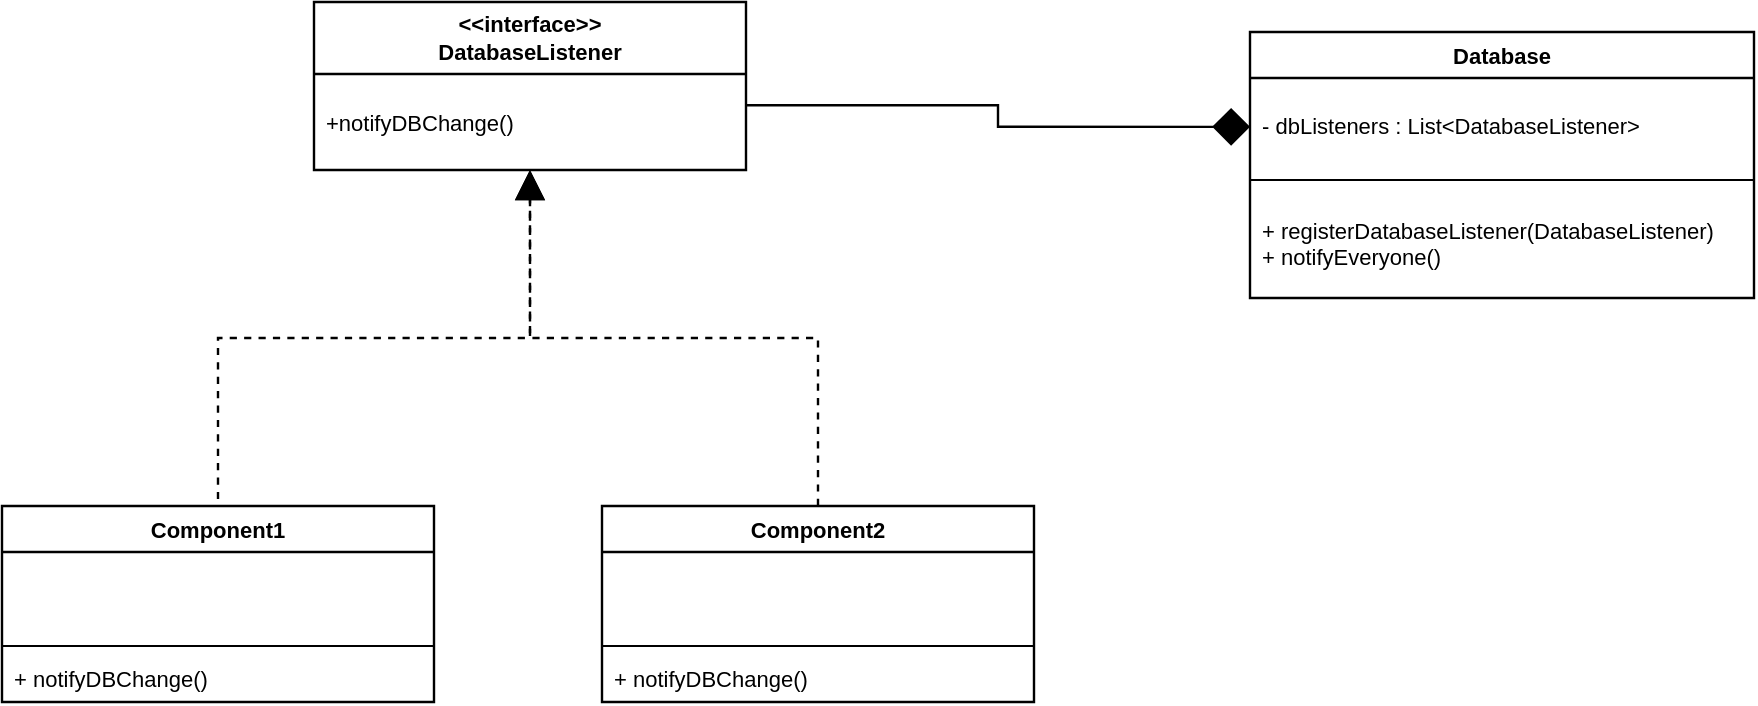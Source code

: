 <mxfile version="12.4.2" type="device" pages="3"><diagram id="uiFntC7WHAnsAFo1hs8T" name="Example 1"><mxGraphModel dx="1086" dy="816" grid="1" gridSize="10" guides="1" tooltips="1" connect="1" arrows="1" fold="1" page="1" pageScale="1" pageWidth="850" pageHeight="1100" math="0" shadow="0"><root><mxCell id="0"/><mxCell id="1" parent="0"/><mxCell id="-M2St7AmsuuIEYi_vP3I-1" value="Database" style="html=1;whiteSpace=wrap;swimlane;childLayout=stackLayout;horizontal=1;startSize=26;horizontalStack=0;resizeParent=1;resizeParentMax=0;resizeLast=0;collapsible=1;marginBottom=0;swimlaneFillColor=#ffffff;startSize=23;fontSize=11;fontColor=#000000;spacing=0;strokeOpacity=100;strokeWidth=1.2;" vertex="1" parent="1"><mxGeometry x="684" y="63" width="252" height="133" as="geometry"/></mxCell><mxCell id="-M2St7AmsuuIEYi_vP3I-2" value="- dbListeners : List&lt;DatabaseListener&gt;" style="part=1;resizeHeight=0;strokeColor=none;fillColor=none;align=left;verticalAlign=middle;spacingLeft=4;spacingRight=4;overflow=hidden;rotatable=0;points=[[0,0.5],[1,0.5]];portConstraint=eastwest;swimlaneFillColor=#ffffff;strokeOpacity=100;fontSize=11;fontColor=#000000;" vertex="1" parent="-M2St7AmsuuIEYi_vP3I-1"><mxGeometry y="23" width="252" height="47" as="geometry"/></mxCell><mxCell id="-M2St7AmsuuIEYi_vP3I-3" value="" style="line;strokeWidth=1;fillColor=none;align=left;verticalAlign=middle;spacingTop=-1;spacingLeft=3;spacingRight=3;rotatable=0;labelPosition=right;points=[];portConstraint=eastwest;" vertex="1" parent="-M2St7AmsuuIEYi_vP3I-1"><mxGeometry y="70" width="252" height="8" as="geometry"/></mxCell><mxCell id="-M2St7AmsuuIEYi_vP3I-4" value="+ registerDatabaseListener(DatabaseListener)&#10;+ notifyEveryone()" style="part=1;resizeHeight=0;strokeColor=none;fillColor=none;align=left;verticalAlign=middle;spacingLeft=4;spacingRight=4;overflow=hidden;rotatable=0;points=[[0,0.5],[1,0.5]];portConstraint=eastwest;swimlaneFillColor=#ffffff;strokeOpacity=100;fontSize=11;fontColor=#000000;" vertex="1" parent="-M2St7AmsuuIEYi_vP3I-1"><mxGeometry y="78" width="252" height="55" as="geometry"/></mxCell><mxCell id="-M2St7AmsuuIEYi_vP3I-5" value="Component1" style="html=1;whiteSpace=wrap;swimlane;childLayout=stackLayout;horizontal=1;startSize=26;horizontalStack=0;resizeParent=1;resizeParentMax=0;resizeLast=0;collapsible=1;marginBottom=0;swimlaneFillColor=#ffffff;startSize=23;fontSize=11;fontColor=#000000;spacing=0;strokeOpacity=100;strokeWidth=1.2;" vertex="1" parent="1"><mxGeometry x="60" y="300" width="216" height="98" as="geometry"/></mxCell><mxCell id="-M2St7AmsuuIEYi_vP3I-6" value="" style="part=1;resizeHeight=0;strokeColor=none;fillColor=none;align=left;verticalAlign=middle;spacingLeft=4;spacingRight=4;overflow=hidden;rotatable=0;points=[[0,0.5],[1,0.5]];portConstraint=eastwest;swimlaneFillColor=#ffffff;strokeOpacity=100;fontSize=11;" vertex="1" parent="-M2St7AmsuuIEYi_vP3I-5"><mxGeometry y="23" width="216" height="43" as="geometry"/></mxCell><mxCell id="-M2St7AmsuuIEYi_vP3I-7" value="" style="line;strokeWidth=1;fillColor=none;align=left;verticalAlign=middle;spacingTop=-1;spacingLeft=3;spacingRight=3;rotatable=0;labelPosition=right;points=[];portConstraint=eastwest;" vertex="1" parent="-M2St7AmsuuIEYi_vP3I-5"><mxGeometry y="66" width="216" height="8" as="geometry"/></mxCell><mxCell id="-M2St7AmsuuIEYi_vP3I-8" value="+ notifyDBChange()" style="part=1;resizeHeight=0;strokeColor=none;fillColor=none;align=left;verticalAlign=middle;spacingLeft=4;spacingRight=4;overflow=hidden;rotatable=0;points=[[0,0.5],[1,0.5]];portConstraint=eastwest;swimlaneFillColor=#ffffff;strokeOpacity=100;fontSize=11;fontColor=#000000;" vertex="1" parent="-M2St7AmsuuIEYi_vP3I-5"><mxGeometry y="74" width="216" height="24" as="geometry"/></mxCell><mxCell id="-M2St7AmsuuIEYi_vP3I-9" value="Component2" style="html=1;whiteSpace=wrap;swimlane;childLayout=stackLayout;horizontal=1;startSize=26;horizontalStack=0;resizeParent=1;resizeParentMax=0;resizeLast=0;collapsible=1;marginBottom=0;swimlaneFillColor=#ffffff;startSize=23;fontSize=11;fontColor=#000000;spacing=0;strokeOpacity=100;strokeWidth=1.2;" vertex="1" parent="1"><mxGeometry x="360" y="300" width="216" height="98" as="geometry"/></mxCell><mxCell id="-M2St7AmsuuIEYi_vP3I-10" value="" style="part=1;resizeHeight=0;strokeColor=none;fillColor=none;align=left;verticalAlign=middle;spacingLeft=4;spacingRight=4;overflow=hidden;rotatable=0;points=[[0,0.5],[1,0.5]];portConstraint=eastwest;swimlaneFillColor=#ffffff;strokeOpacity=100;fontSize=11;" vertex="1" parent="-M2St7AmsuuIEYi_vP3I-9"><mxGeometry y="23" width="216" height="43" as="geometry"/></mxCell><mxCell id="-M2St7AmsuuIEYi_vP3I-11" value="" style="line;strokeWidth=1;fillColor=none;align=left;verticalAlign=middle;spacingTop=-1;spacingLeft=3;spacingRight=3;rotatable=0;labelPosition=right;points=[];portConstraint=eastwest;" vertex="1" parent="-M2St7AmsuuIEYi_vP3I-9"><mxGeometry y="66" width="216" height="8" as="geometry"/></mxCell><mxCell id="-M2St7AmsuuIEYi_vP3I-12" value="+ notifyDBChange()" style="part=1;resizeHeight=0;strokeColor=none;fillColor=none;align=left;verticalAlign=middle;spacingLeft=4;spacingRight=4;overflow=hidden;rotatable=0;points=[[0,0.5],[1,0.5]];portConstraint=eastwest;swimlaneFillColor=#ffffff;strokeOpacity=100;fontSize=11;fontColor=#000000;" vertex="1" parent="-M2St7AmsuuIEYi_vP3I-9"><mxGeometry y="74" width="216" height="24" as="geometry"/></mxCell><mxCell id="-M2St7AmsuuIEYi_vP3I-13" value="&amp;lt;&amp;lt;interface&amp;gt;&amp;gt;&#10;DatabaseListener" style="html=1;whiteSpace=wrap;swimlane;childLayout=stackLayout;horizontal=1;startSize=26;horizontalStack=0;resizeParent=1;resizeParentMax=0;resizeLast=0;collapsible=1;marginBottom=0;swimlaneFillColor=#ffffff;startSize=36;fontSize=11;fontStyle=1;spacing=0;strokeOpacity=100;strokeWidth=1.2;" vertex="1" parent="1"><mxGeometry x="216" y="48" width="216" height="84" as="geometry"/></mxCell><mxCell id="-M2St7AmsuuIEYi_vP3I-14" value="+notifyDBChange()" style="part=1;resizeHeight=0;strokeColor=none;fillColor=none;align=left;verticalAlign=middle;spacingLeft=4;spacingRight=4;overflow=hidden;rotatable=0;points=[[0,0.5],[1,0.5]];portConstraint=eastwest;swimlaneFillColor=#ffffff;strokeOpacity=100;fontSize=11;fontColor=#000000;" vertex="1" parent="-M2St7AmsuuIEYi_vP3I-13"><mxGeometry y="36" width="216" height="48" as="geometry"/></mxCell><mxCell id="-M2St7AmsuuIEYi_vP3I-15" value="" style="html=1;jettySize=18;fontSize=11;strokeWidth=1.2;rounded=1;arcSize=0;edgeStyle=orthogonalEdgeStyle;startArrow=block;endFill=0;startSize=12;endArrow=none;exitX=0.5;exitY=1.006;exitPerimeter=1;entryX=0.5;entryY=-0.006;entryPerimeter=1;dashed=1;" edge="1" parent="1" source="-M2St7AmsuuIEYi_vP3I-13" target="-M2St7AmsuuIEYi_vP3I-5"><mxGeometry width="100" height="100" relative="1" as="geometry"/></mxCell><mxCell id="-M2St7AmsuuIEYi_vP3I-16" value="" style="html=1;jettySize=18;fontSize=11;strokeWidth=1.2;rounded=1;arcSize=0;edgeStyle=orthogonalEdgeStyle;startArrow=none;endArrow=block;endFill=0;endSize=12;exitX=0.5;exitY=-0.006;exitPerimeter=1;entryX=0.5;entryY=1.006;entryPerimeter=1;dashed=1;" edge="1" parent="1" source="-M2St7AmsuuIEYi_vP3I-9" target="-M2St7AmsuuIEYi_vP3I-13"><mxGeometry width="100" height="100" relative="1" as="geometry"/></mxCell><mxCell id="-M2St7AmsuuIEYi_vP3I-17" value="" style="html=1;jettySize=18;fontSize=11;strokeWidth=1.2;rounded=1;arcSize=0;edgeStyle=orthogonalEdgeStyle;startArrow=diamond;endFill=1;startSize=16;endArrow=none;exitX=-0.002;exitY=0.356;exitPerimeter=1;entryX=1.003;entryY=0.615;entryPerimeter=1;" edge="1" parent="1" source="-M2St7AmsuuIEYi_vP3I-1" target="-M2St7AmsuuIEYi_vP3I-13"><mxGeometry width="100" height="100" relative="1" as="geometry"/></mxCell></root></mxGraphModel></diagram><diagram id="-BlrFabC1SHJUY4Ds6NH" name="Example 2"><mxGraphModel dx="1086" dy="816" grid="1" gridSize="10" guides="1" tooltips="1" connect="1" arrows="1" fold="1" page="1" pageScale="1" pageWidth="850" pageHeight="1100" math="0" shadow="0"><root><mxCell id="EAYVR0A-JNJ2YP5VVvf6-0"/><mxCell id="EAYVR0A-JNJ2YP5VVvf6-1" parent="EAYVR0A-JNJ2YP5VVvf6-0"/><mxCell id="EAYVR0A-JNJ2YP5VVvf6-2" value="Presenter" style="html=1;whiteSpace=wrap;swimlane;childLayout=stackLayout;horizontal=1;startSize=26;horizontalStack=0;resizeParent=1;resizeParentMax=0;resizeLast=0;collapsible=1;marginBottom=0;swimlaneFillColor=#ffffff;startSize=23;fontSize=11;fontColor=#000000;spacing=0;strokeOpacity=100;strokeWidth=1.2;" vertex="1" parent="EAYVR0A-JNJ2YP5VVvf6-1"><mxGeometry x="420" y="108" width="216" height="86" as="geometry"/></mxCell><mxCell id="EAYVR0A-JNJ2YP5VVvf6-3" value="" style="part=1;resizeHeight=0;strokeColor=none;fillColor=none;align=left;verticalAlign=middle;spacingLeft=4;spacingRight=4;overflow=hidden;rotatable=0;points=[[0,0.5],[1,0.5]];portConstraint=eastwest;swimlaneFillColor=#ffffff;strokeOpacity=100;fontSize=11;" vertex="1" parent="EAYVR0A-JNJ2YP5VVvf6-2"><mxGeometry y="23" width="216" height="40" as="geometry"/></mxCell><mxCell id="EAYVR0A-JNJ2YP5VVvf6-4" value="" style="line;strokeWidth=1;fillColor=none;align=left;verticalAlign=middle;spacingTop=-1;spacingLeft=3;spacingRight=3;rotatable=0;labelPosition=right;points=[];portConstraint=eastwest;" vertex="1" parent="EAYVR0A-JNJ2YP5VVvf6-2"><mxGeometry y="63" width="216" height="8" as="geometry"/></mxCell><mxCell id="EAYVR0A-JNJ2YP5VVvf6-5" value="+ notify()" style="part=1;resizeHeight=0;strokeColor=none;fillColor=none;align=left;verticalAlign=middle;spacingLeft=4;spacingRight=4;overflow=hidden;rotatable=0;points=[[0,0.5],[1,0.5]];portConstraint=eastwest;swimlaneFillColor=#ffffff;strokeOpacity=100;fontSize=11;fontColor=#000000;" vertex="1" parent="EAYVR0A-JNJ2YP5VVvf6-2"><mxGeometry y="71" width="216" height="15" as="geometry"/></mxCell><mxCell id="EAYVR0A-JNJ2YP5VVvf6-6" value="View" style="html=1;whiteSpace=wrap;swimlane;childLayout=stackLayout;horizontal=1;startSize=26;horizontalStack=0;resizeParent=1;resizeParentMax=0;resizeLast=0;collapsible=1;marginBottom=0;swimlaneFillColor=#ffffff;startSize=23;fontSize=11;fontColor=#000000;spacing=0;strokeOpacity=100;strokeWidth=1.2;" vertex="1" parent="EAYVR0A-JNJ2YP5VVvf6-1"><mxGeometry x="756" y="240" width="216" height="133" as="geometry"/></mxCell><mxCell id="EAYVR0A-JNJ2YP5VVvf6-7" value="" style="part=1;resizeHeight=0;strokeColor=none;fillColor=none;align=left;verticalAlign=middle;spacingLeft=4;spacingRight=4;overflow=hidden;rotatable=0;points=[[0,0.5],[1,0.5]];portConstraint=eastwest;swimlaneFillColor=#ffffff;strokeOpacity=100;fontSize=11;" vertex="1" parent="EAYVR0A-JNJ2YP5VVvf6-6"><mxGeometry y="23" width="216" height="61" as="geometry"/></mxCell><mxCell id="EAYVR0A-JNJ2YP5VVvf6-8" value="" style="line;strokeWidth=1;fillColor=none;align=left;verticalAlign=middle;spacingTop=-1;spacingLeft=3;spacingRight=3;rotatable=0;labelPosition=right;points=[];portConstraint=eastwest;" vertex="1" parent="EAYVR0A-JNJ2YP5VVvf6-6"><mxGeometry y="84" width="216" height="8" as="geometry"/></mxCell><mxCell id="EAYVR0A-JNJ2YP5VVvf6-9" value="" style="part=1;resizeHeight=0;strokeColor=none;fillColor=none;align=left;verticalAlign=middle;spacingLeft=4;spacingRight=4;overflow=hidden;rotatable=0;points=[[0,0.5],[1,0.5]];portConstraint=eastwest;swimlaneFillColor=#ffffff;strokeOpacity=100;fontSize=11;" vertex="1" parent="EAYVR0A-JNJ2YP5VVvf6-6"><mxGeometry y="92" width="216" height="41" as="geometry"/></mxCell><mxCell id="EAYVR0A-JNJ2YP5VVvf6-10" value="Model" style="html=1;whiteSpace=wrap;swimlane;childLayout=stackLayout;horizontal=1;startSize=26;horizontalStack=0;resizeParent=1;resizeParentMax=0;resizeLast=0;collapsible=1;marginBottom=0;swimlaneFillColor=#ffffff;startSize=23;fontSize=11;fontColor=#000000;spacing=0;strokeOpacity=100;strokeWidth=1.2;" vertex="1" parent="EAYVR0A-JNJ2YP5VVvf6-1"><mxGeometry x="60" y="240" width="216" height="133" as="geometry"/></mxCell><mxCell id="EAYVR0A-JNJ2YP5VVvf6-11" value="- observers : List&lt;Observer&gt;" style="part=1;resizeHeight=0;strokeColor=none;fillColor=none;align=left;verticalAlign=middle;spacingLeft=4;spacingRight=4;overflow=hidden;rotatable=0;points=[[0,0.5],[1,0.5]];portConstraint=eastwest;swimlaneFillColor=#ffffff;strokeOpacity=100;fontSize=11;fontColor=#000000;" vertex="1" parent="EAYVR0A-JNJ2YP5VVvf6-10"><mxGeometry y="23" width="216" height="47" as="geometry"/></mxCell><mxCell id="EAYVR0A-JNJ2YP5VVvf6-12" value="" style="line;strokeWidth=1;fillColor=none;align=left;verticalAlign=middle;spacingTop=-1;spacingLeft=3;spacingRight=3;rotatable=0;labelPosition=right;points=[];portConstraint=eastwest;" vertex="1" parent="EAYVR0A-JNJ2YP5VVvf6-10"><mxGeometry y="70" width="216" height="8" as="geometry"/></mxCell><mxCell id="EAYVR0A-JNJ2YP5VVvf6-13" value="+ registerObserver(Observer)&#10;+ notifyAllObservers()" style="part=1;resizeHeight=0;strokeColor=none;fillColor=none;align=left;verticalAlign=middle;spacingLeft=4;spacingRight=4;overflow=hidden;rotatable=0;points=[[0,0.5],[1,0.5]];portConstraint=eastwest;swimlaneFillColor=#ffffff;strokeOpacity=100;fontSize=11;fontColor=#000000;" vertex="1" parent="EAYVR0A-JNJ2YP5VVvf6-10"><mxGeometry y="78" width="216" height="55" as="geometry"/></mxCell><mxCell id="EAYVR0A-JNJ2YP5VVvf6-14" value="&amp;lt;&amp;lt;interface&amp;gt;&amp;gt;&#10;Observer" style="html=1;whiteSpace=wrap;swimlane;childLayout=stackLayout;horizontal=1;startSize=26;horizontalStack=0;resizeParent=1;resizeParentMax=0;resizeLast=0;collapsible=1;marginBottom=0;swimlaneFillColor=#ffffff;startSize=36;fontSize=11;fontStyle=1;spacing=0;strokeOpacity=100;strokeWidth=1.2;" vertex="1" parent="EAYVR0A-JNJ2YP5VVvf6-1"><mxGeometry x="60" y="36" width="216" height="63" as="geometry"/></mxCell><mxCell id="EAYVR0A-JNJ2YP5VVvf6-15" value="+ notify()" style="part=1;resizeHeight=0;strokeColor=none;fillColor=none;align=left;verticalAlign=middle;spacingLeft=4;spacingRight=4;overflow=hidden;rotatable=0;points=[[0,0.5],[1,0.5]];portConstraint=eastwest;swimlaneFillColor=#ffffff;strokeOpacity=100;fontSize=11;fontColor=#000000;" vertex="1" parent="EAYVR0A-JNJ2YP5VVvf6-14"><mxGeometry y="36" width="216" height="27" as="geometry"/></mxCell><mxCell id="EAYVR0A-JNJ2YP5VVvf6-16" value="" style="html=1;jettySize=18;fontSize=11;strokeWidth=1.2;rounded=1;arcSize=0;edgeStyle=orthogonalEdgeStyle;startArrow=diamond;endFill=1;startSize=16;endArrow=none;exitX=-0.003;exitY=0.429;exitPerimeter=1;entryX=1.003;entryY=0.303;entryPerimeter=1;" edge="1" parent="EAYVR0A-JNJ2YP5VVvf6-1" source="EAYVR0A-JNJ2YP5VVvf6-2" target="EAYVR0A-JNJ2YP5VVvf6-10"><mxGeometry width="100" height="100" relative="1" as="geometry"/></mxCell><mxCell id="EAYVR0A-JNJ2YP5VVvf6-17" value="" style="html=1;jettySize=18;fontSize=11;strokeWidth=1.2;rounded=1;arcSize=0;edgeStyle=orthogonalEdgeStyle;startArrow=diamond;endFill=1;startSize=16;endArrow=none;exitX=1.003;exitY=0.396;exitPerimeter=1;entryX=-0.003;entryY=0.314;entryPerimeter=1;" edge="1" parent="EAYVR0A-JNJ2YP5VVvf6-1" source="EAYVR0A-JNJ2YP5VVvf6-2" target="EAYVR0A-JNJ2YP5VVvf6-6"><mxGeometry width="100" height="100" relative="1" as="geometry"/></mxCell><mxCell id="EAYVR0A-JNJ2YP5VVvf6-18" value="" style="html=1;jettySize=18;fontSize=11;strokeWidth=1.2;rounded=1;arcSize=0;edgeStyle=orthogonalEdgeStyle;startArrow=diamond;endFill=1;startSize=16;endArrow=none;exitX=0.5;exitY=-0.004;exitPerimeter=1;entryX=0.5;entryY=1.007;entryPerimeter=1;" edge="1" parent="EAYVR0A-JNJ2YP5VVvf6-1" source="EAYVR0A-JNJ2YP5VVvf6-10" target="EAYVR0A-JNJ2YP5VVvf6-14"><mxGeometry width="100" height="100" relative="1" as="geometry"/></mxCell><mxCell id="EAYVR0A-JNJ2YP5VVvf6-19" value="" style="html=1;jettySize=18;fontSize=11;strokeWidth=1.2;rounded=1;arcSize=0;edgeStyle=orthogonalEdgeStyle;startArrow=none;endArrow=block;endFill=0;endSize=12;exitX=0.5;exitY=-0.006;exitPerimeter=1;entryX=1.003;entryY=0.5;entryPerimeter=1;dashed=1;" edge="1" parent="EAYVR0A-JNJ2YP5VVvf6-1" source="EAYVR0A-JNJ2YP5VVvf6-2" target="EAYVR0A-JNJ2YP5VVvf6-14"><mxGeometry width="100" height="100" relative="1" as="geometry"/></mxCell></root></mxGraphModel></diagram><diagram id="SPnI-av2Eae9yn1-KFJh" name="Example 3"><mxGraphModel dx="1086" dy="816" grid="1" gridSize="10" guides="1" tooltips="1" connect="1" arrows="1" fold="1" page="1" pageScale="1" pageWidth="850" pageHeight="1100" math="0" shadow="0"><root><mxCell id="-RJbU5rcen9-cluHpRPs-0"/><mxCell id="-RJbU5rcen9-cluHpRPs-1" parent="-RJbU5rcen9-cluHpRPs-0"/><mxCell id="-RJbU5rcen9-cluHpRPs-2" value="&amp;lt;&amp;lt;interface&amp;gt;&amp;gt;&#10;OnClickListener" style="html=1;whiteSpace=wrap;swimlane;childLayout=stackLayout;horizontal=1;startSize=26;horizontalStack=0;resizeParent=1;resizeParentMax=0;resizeLast=0;collapsible=1;marginBottom=0;swimlaneFillColor=#ffffff;startSize=36;fontSize=11;fontStyle=1;spacing=0;strokeOpacity=100;strokeWidth=1.2;" vertex="1" parent="-RJbU5rcen9-cluHpRPs-1"><mxGeometry x="150" y="70" width="216" height="63" as="geometry"/></mxCell><mxCell id="-RJbU5rcen9-cluHpRPs-3" value="+ onClick()" style="part=1;resizeHeight=0;strokeColor=none;fillColor=none;align=left;verticalAlign=middle;spacingLeft=4;spacingRight=4;overflow=hidden;rotatable=0;points=[[0,0.5],[1,0.5]];portConstraint=eastwest;swimlaneFillColor=#ffffff;strokeOpacity=100;fontSize=11;fontColor=#000000;" vertex="1" parent="-RJbU5rcen9-cluHpRPs-2"><mxGeometry y="36" width="216" height="27" as="geometry"/></mxCell><mxCell id="-RJbU5rcen9-cluHpRPs-4" value="MyActivity" style="html=1;whiteSpace=wrap;swimlane;childLayout=stackLayout;horizontal=1;startSize=26;horizontalStack=0;resizeParent=1;resizeParentMax=0;resizeLast=0;collapsible=1;marginBottom=0;swimlaneFillColor=#ffffff;startSize=23;fontSize=11;fontColor=#000000;spacing=0;strokeOpacity=100;strokeWidth=1.2;" vertex="1" parent="-RJbU5rcen9-cluHpRPs-1"><mxGeometry x="150" y="286" width="216" height="133" as="geometry"/></mxCell><mxCell id="-RJbU5rcen9-cluHpRPs-5" value="" style="part=1;resizeHeight=0;strokeColor=none;fillColor=none;align=left;verticalAlign=middle;spacingLeft=4;spacingRight=4;overflow=hidden;rotatable=0;points=[[0,0.5],[1,0.5]];portConstraint=eastwest;swimlaneFillColor=#ffffff;strokeOpacity=100;fontSize=11;" vertex="1" parent="-RJbU5rcen9-cluHpRPs-4"><mxGeometry y="23" width="216" height="61" as="geometry"/></mxCell><mxCell id="-RJbU5rcen9-cluHpRPs-6" value="" style="line;strokeWidth=1;fillColor=none;align=left;verticalAlign=middle;spacingTop=-1;spacingLeft=3;spacingRight=3;rotatable=0;labelPosition=right;points=[];portConstraint=eastwest;" vertex="1" parent="-RJbU5rcen9-cluHpRPs-4"><mxGeometry y="84" width="216" height="8" as="geometry"/></mxCell><mxCell id="-RJbU5rcen9-cluHpRPs-7" value="+ onClick()" style="part=1;resizeHeight=0;strokeColor=none;fillColor=none;align=left;verticalAlign=middle;spacingLeft=4;spacingRight=4;overflow=hidden;rotatable=0;points=[[0,0.5],[1,0.5]];portConstraint=eastwest;swimlaneFillColor=#ffffff;strokeOpacity=100;fontSize=11;fontColor=#000000;" vertex="1" parent="-RJbU5rcen9-cluHpRPs-4"><mxGeometry y="92" width="216" height="41" as="geometry"/></mxCell><mxCell id="-RJbU5rcen9-cluHpRPs-8" value="Button" style="html=1;whiteSpace=wrap;swimlane;childLayout=stackLayout;horizontal=1;startSize=26;horizontalStack=0;resizeParent=1;resizeParentMax=0;resizeLast=0;collapsible=1;marginBottom=0;swimlaneFillColor=#ffffff;startSize=23;fontSize=11;fontColor=#000000;spacing=0;strokeOpacity=100;strokeWidth=1.2;" vertex="1" parent="-RJbU5rcen9-cluHpRPs-1"><mxGeometry x="522" y="286" width="216" height="133" as="geometry"/></mxCell><mxCell id="-RJbU5rcen9-cluHpRPs-9" value="+ listener : onClickListener" style="part=1;resizeHeight=0;strokeColor=none;fillColor=none;align=left;verticalAlign=middle;spacingLeft=4;spacingRight=4;overflow=hidden;rotatable=0;points=[[0,0.5],[1,0.5]];portConstraint=eastwest;swimlaneFillColor=#ffffff;strokeOpacity=100;fontSize=11;fontColor=#000000;" vertex="1" parent="-RJbU5rcen9-cluHpRPs-8"><mxGeometry y="23" width="216" height="61" as="geometry"/></mxCell><mxCell id="-RJbU5rcen9-cluHpRPs-10" value="" style="line;strokeWidth=1;fillColor=none;align=left;verticalAlign=middle;spacingTop=-1;spacingLeft=3;spacingRight=3;rotatable=0;labelPosition=right;points=[];portConstraint=eastwest;" vertex="1" parent="-RJbU5rcen9-cluHpRPs-8"><mxGeometry y="84" width="216" height="8" as="geometry"/></mxCell><mxCell id="-RJbU5rcen9-cluHpRPs-11" value="+ setOnClickListener(OnClickListener)" style="part=1;resizeHeight=0;strokeColor=none;fillColor=none;align=left;verticalAlign=middle;spacingLeft=4;spacingRight=4;overflow=hidden;rotatable=0;points=[[0,0.5],[1,0.5]];portConstraint=eastwest;swimlaneFillColor=#ffffff;strokeOpacity=100;fontSize=11;fontColor=#000000;" vertex="1" parent="-RJbU5rcen9-cluHpRPs-8"><mxGeometry y="92" width="216" height="41" as="geometry"/></mxCell><mxCell id="-RJbU5rcen9-cluHpRPs-12" value="" style="html=1;jettySize=18;fontSize=11;strokeWidth=1.2;rounded=1;arcSize=0;edgeStyle=orthogonalEdgeStyle;startArrow=diamond;endFill=1;startSize=16;endArrow=none;exitX=1.003;exitY=0.5;exitPerimeter=1;entryX=-0.003;entryY=0.5;entryPerimeter=1;" edge="1" parent="-RJbU5rcen9-cluHpRPs-1" source="-RJbU5rcen9-cluHpRPs-4" target="-RJbU5rcen9-cluHpRPs-8"><mxGeometry width="100" height="100" relative="1" as="geometry"/></mxCell><mxCell id="-RJbU5rcen9-cluHpRPs-13" value="" style="html=1;jettySize=18;fontSize=11;strokeWidth=1.2;rounded=1;arcSize=0;edgeStyle=orthogonalEdgeStyle;startArrow=diamond;endFill=1;startSize=16;endArrow=none;exitX=0.5;exitY=-0.004;exitPerimeter=1;entryX=1.003;entryY=0.5;entryPerimeter=1;" edge="1" parent="-RJbU5rcen9-cluHpRPs-1" source="-RJbU5rcen9-cluHpRPs-8" target="-RJbU5rcen9-cluHpRPs-2"><mxGeometry width="100" height="100" relative="1" as="geometry"/></mxCell><mxCell id="-RJbU5rcen9-cluHpRPs-14" value="" style="html=1;jettySize=18;fontSize=11;strokeWidth=1.2;rounded=1;arcSize=0;edgeStyle=orthogonalEdgeStyle;startArrow=none;endArrow=block;endFill=0;endSize=12;exitX=0.5;exitY=-0.004;exitPerimeter=1;entryX=0.5;entryY=1.007;entryPerimeter=1;dashed=1;" edge="1" parent="-RJbU5rcen9-cluHpRPs-1" source="-RJbU5rcen9-cluHpRPs-4" target="-RJbU5rcen9-cluHpRPs-2"><mxGeometry width="100" height="100" relative="1" as="geometry"/></mxCell></root></mxGraphModel></diagram></mxfile>